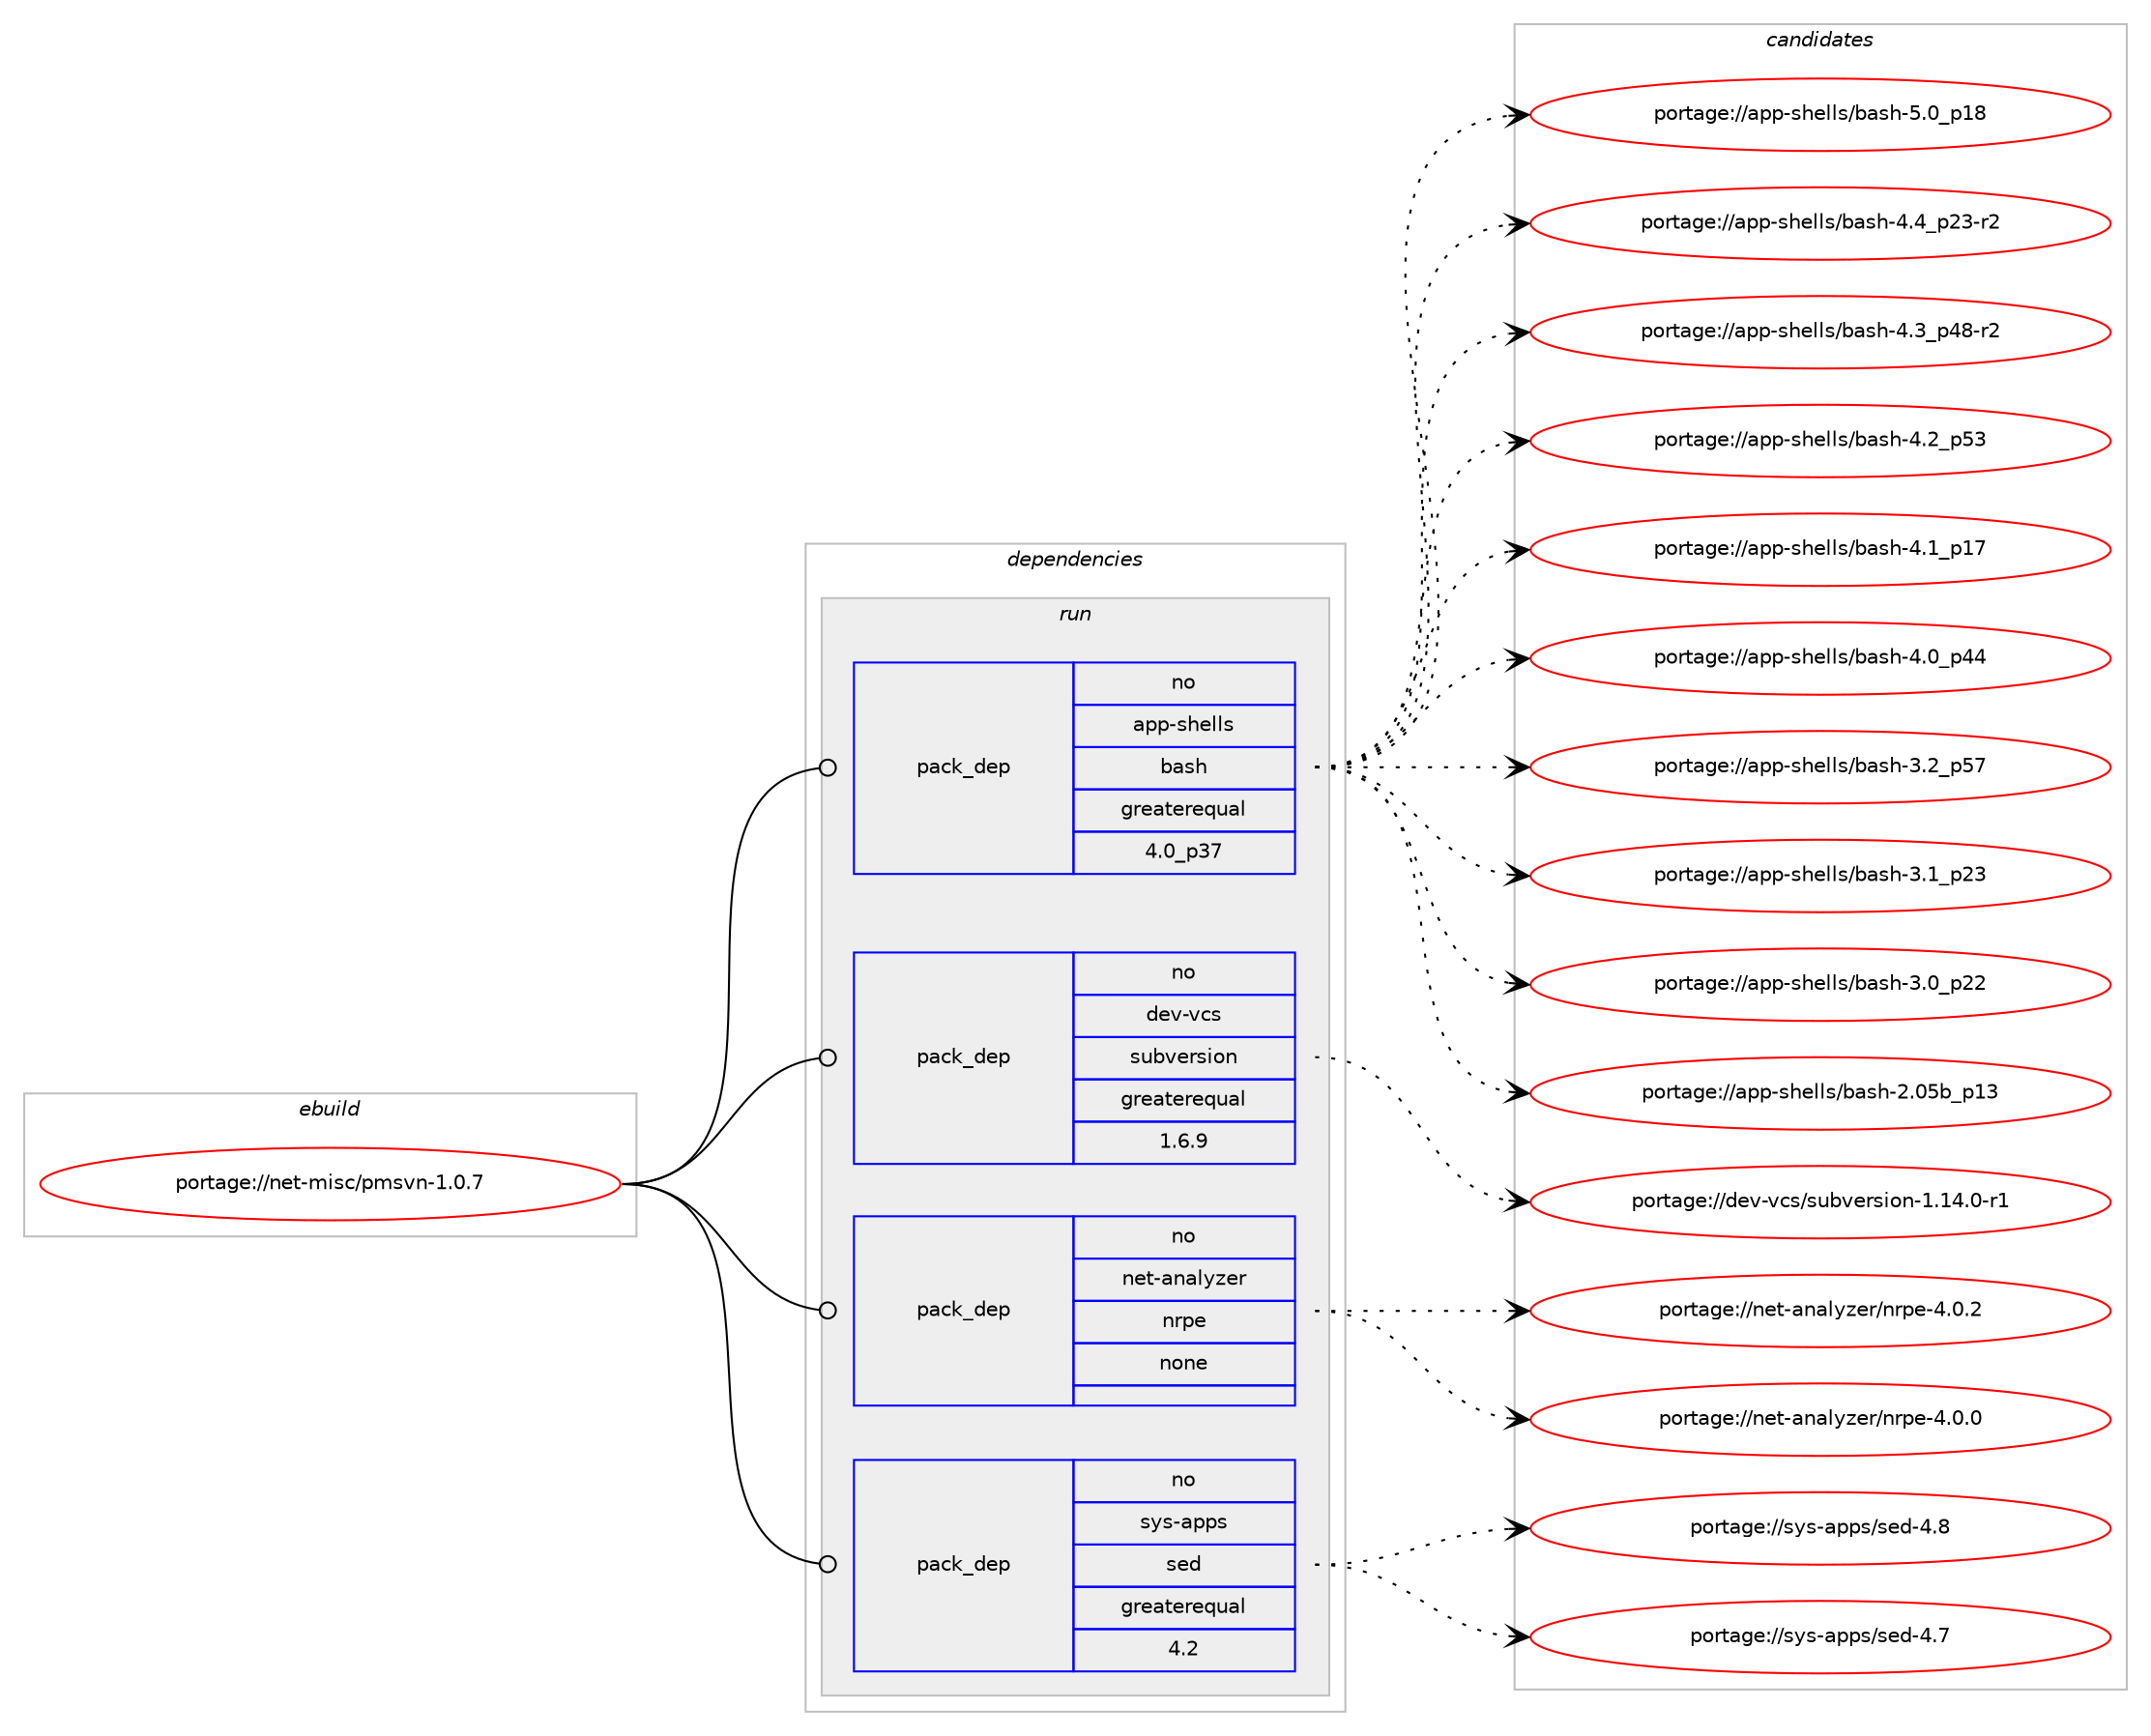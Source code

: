 digraph prolog {

# *************
# Graph options
# *************

newrank=true;
concentrate=true;
compound=true;
graph [rankdir=LR,fontname=Helvetica,fontsize=10,ranksep=1.5];#, ranksep=2.5, nodesep=0.2];
edge  [arrowhead=vee];
node  [fontname=Helvetica,fontsize=10];

# **********
# The ebuild
# **********

subgraph cluster_leftcol {
color=gray;
rank=same;
label=<<i>ebuild</i>>;
id [label="portage://net-misc/pmsvn-1.0.7", color=red, width=4, href="../net-misc/pmsvn-1.0.7.svg"];
}

# ****************
# The dependencies
# ****************

subgraph cluster_midcol {
color=gray;
label=<<i>dependencies</i>>;
subgraph cluster_compile {
fillcolor="#eeeeee";
style=filled;
label=<<i>compile</i>>;
}
subgraph cluster_compileandrun {
fillcolor="#eeeeee";
style=filled;
label=<<i>compile and run</i>>;
}
subgraph cluster_run {
fillcolor="#eeeeee";
style=filled;
label=<<i>run</i>>;
subgraph pack2538 {
dependency2968 [label=<<TABLE BORDER="0" CELLBORDER="1" CELLSPACING="0" CELLPADDING="4" WIDTH="220"><TR><TD ROWSPAN="6" CELLPADDING="30">pack_dep</TD></TR><TR><TD WIDTH="110">no</TD></TR><TR><TD>app-shells</TD></TR><TR><TD>bash</TD></TR><TR><TD>greaterequal</TD></TR><TR><TD>4.0_p37</TD></TR></TABLE>>, shape=none, color=blue];
}
id:e -> dependency2968:w [weight=20,style="solid",arrowhead="odot"];
subgraph pack2539 {
dependency2969 [label=<<TABLE BORDER="0" CELLBORDER="1" CELLSPACING="0" CELLPADDING="4" WIDTH="220"><TR><TD ROWSPAN="6" CELLPADDING="30">pack_dep</TD></TR><TR><TD WIDTH="110">no</TD></TR><TR><TD>dev-vcs</TD></TR><TR><TD>subversion</TD></TR><TR><TD>greaterequal</TD></TR><TR><TD>1.6.9</TD></TR></TABLE>>, shape=none, color=blue];
}
id:e -> dependency2969:w [weight=20,style="solid",arrowhead="odot"];
subgraph pack2540 {
dependency2970 [label=<<TABLE BORDER="0" CELLBORDER="1" CELLSPACING="0" CELLPADDING="4" WIDTH="220"><TR><TD ROWSPAN="6" CELLPADDING="30">pack_dep</TD></TR><TR><TD WIDTH="110">no</TD></TR><TR><TD>net-analyzer</TD></TR><TR><TD>nrpe</TD></TR><TR><TD>none</TD></TR><TR><TD></TD></TR></TABLE>>, shape=none, color=blue];
}
id:e -> dependency2970:w [weight=20,style="solid",arrowhead="odot"];
subgraph pack2541 {
dependency2971 [label=<<TABLE BORDER="0" CELLBORDER="1" CELLSPACING="0" CELLPADDING="4" WIDTH="220"><TR><TD ROWSPAN="6" CELLPADDING="30">pack_dep</TD></TR><TR><TD WIDTH="110">no</TD></TR><TR><TD>sys-apps</TD></TR><TR><TD>sed</TD></TR><TR><TD>greaterequal</TD></TR><TR><TD>4.2</TD></TR></TABLE>>, shape=none, color=blue];
}
id:e -> dependency2971:w [weight=20,style="solid",arrowhead="odot"];
}
}

# **************
# The candidates
# **************

subgraph cluster_choices {
rank=same;
color=gray;
label=<<i>candidates</i>>;

subgraph choice2538 {
color=black;
nodesep=1;
choice971121124511510410110810811547989711510445534648951124956 [label="portage://app-shells/bash-5.0_p18", color=red, width=4,href="../app-shells/bash-5.0_p18.svg"];
choice9711211245115104101108108115479897115104455246529511250514511450 [label="portage://app-shells/bash-4.4_p23-r2", color=red, width=4,href="../app-shells/bash-4.4_p23-r2.svg"];
choice9711211245115104101108108115479897115104455246519511252564511450 [label="portage://app-shells/bash-4.3_p48-r2", color=red, width=4,href="../app-shells/bash-4.3_p48-r2.svg"];
choice971121124511510410110810811547989711510445524650951125351 [label="portage://app-shells/bash-4.2_p53", color=red, width=4,href="../app-shells/bash-4.2_p53.svg"];
choice971121124511510410110810811547989711510445524649951124955 [label="portage://app-shells/bash-4.1_p17", color=red, width=4,href="../app-shells/bash-4.1_p17.svg"];
choice971121124511510410110810811547989711510445524648951125252 [label="portage://app-shells/bash-4.0_p44", color=red, width=4,href="../app-shells/bash-4.0_p44.svg"];
choice971121124511510410110810811547989711510445514650951125355 [label="portage://app-shells/bash-3.2_p57", color=red, width=4,href="../app-shells/bash-3.2_p57.svg"];
choice971121124511510410110810811547989711510445514649951125051 [label="portage://app-shells/bash-3.1_p23", color=red, width=4,href="../app-shells/bash-3.1_p23.svg"];
choice971121124511510410110810811547989711510445514648951125050 [label="portage://app-shells/bash-3.0_p22", color=red, width=4,href="../app-shells/bash-3.0_p22.svg"];
choice9711211245115104101108108115479897115104455046485398951124951 [label="portage://app-shells/bash-2.05b_p13", color=red, width=4,href="../app-shells/bash-2.05b_p13.svg"];
dependency2968:e -> choice971121124511510410110810811547989711510445534648951124956:w [style=dotted,weight="100"];
dependency2968:e -> choice9711211245115104101108108115479897115104455246529511250514511450:w [style=dotted,weight="100"];
dependency2968:e -> choice9711211245115104101108108115479897115104455246519511252564511450:w [style=dotted,weight="100"];
dependency2968:e -> choice971121124511510410110810811547989711510445524650951125351:w [style=dotted,weight="100"];
dependency2968:e -> choice971121124511510410110810811547989711510445524649951124955:w [style=dotted,weight="100"];
dependency2968:e -> choice971121124511510410110810811547989711510445524648951125252:w [style=dotted,weight="100"];
dependency2968:e -> choice971121124511510410110810811547989711510445514650951125355:w [style=dotted,weight="100"];
dependency2968:e -> choice971121124511510410110810811547989711510445514649951125051:w [style=dotted,weight="100"];
dependency2968:e -> choice971121124511510410110810811547989711510445514648951125050:w [style=dotted,weight="100"];
dependency2968:e -> choice9711211245115104101108108115479897115104455046485398951124951:w [style=dotted,weight="100"];
}
subgraph choice2539 {
color=black;
nodesep=1;
choice10010111845118991154711511798118101114115105111110454946495246484511449 [label="portage://dev-vcs/subversion-1.14.0-r1", color=red, width=4,href="../dev-vcs/subversion-1.14.0-r1.svg"];
dependency2969:e -> choice10010111845118991154711511798118101114115105111110454946495246484511449:w [style=dotted,weight="100"];
}
subgraph choice2540 {
color=black;
nodesep=1;
choice11010111645971109710812112210111447110114112101455246484650 [label="portage://net-analyzer/nrpe-4.0.2", color=red, width=4,href="../net-analyzer/nrpe-4.0.2.svg"];
choice11010111645971109710812112210111447110114112101455246484648 [label="portage://net-analyzer/nrpe-4.0.0", color=red, width=4,href="../net-analyzer/nrpe-4.0.0.svg"];
dependency2970:e -> choice11010111645971109710812112210111447110114112101455246484650:w [style=dotted,weight="100"];
dependency2970:e -> choice11010111645971109710812112210111447110114112101455246484648:w [style=dotted,weight="100"];
}
subgraph choice2541 {
color=black;
nodesep=1;
choice11512111545971121121154711510110045524656 [label="portage://sys-apps/sed-4.8", color=red, width=4,href="../sys-apps/sed-4.8.svg"];
choice11512111545971121121154711510110045524655 [label="portage://sys-apps/sed-4.7", color=red, width=4,href="../sys-apps/sed-4.7.svg"];
dependency2971:e -> choice11512111545971121121154711510110045524656:w [style=dotted,weight="100"];
dependency2971:e -> choice11512111545971121121154711510110045524655:w [style=dotted,weight="100"];
}
}

}
